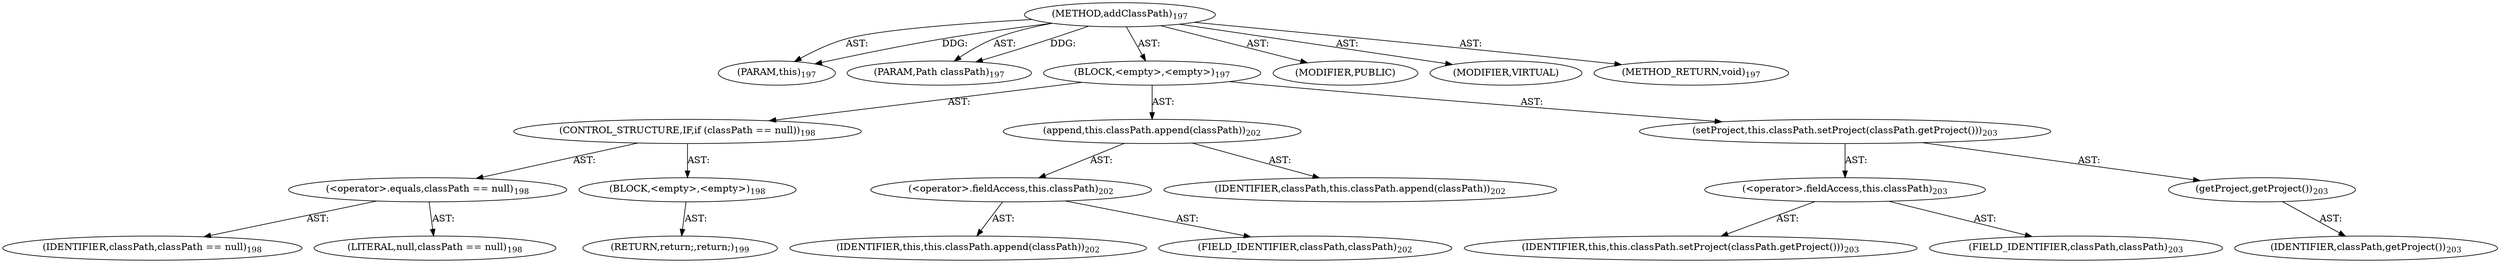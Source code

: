digraph "addClassPath" {  
"111669149703" [label = <(METHOD,addClassPath)<SUB>197</SUB>> ]
"115964116998" [label = <(PARAM,this)<SUB>197</SUB>> ]
"115964117004" [label = <(PARAM,Path classPath)<SUB>197</SUB>> ]
"25769803788" [label = <(BLOCK,&lt;empty&gt;,&lt;empty&gt;)<SUB>197</SUB>> ]
"47244640260" [label = <(CONTROL_STRUCTURE,IF,if (classPath == null))<SUB>198</SUB>> ]
"30064771133" [label = <(&lt;operator&gt;.equals,classPath == null)<SUB>198</SUB>> ]
"68719476778" [label = <(IDENTIFIER,classPath,classPath == null)<SUB>198</SUB>> ]
"90194313229" [label = <(LITERAL,null,classPath == null)<SUB>198</SUB>> ]
"25769803789" [label = <(BLOCK,&lt;empty&gt;,&lt;empty&gt;)<SUB>198</SUB>> ]
"146028888069" [label = <(RETURN,return;,return;)<SUB>199</SUB>> ]
"30064771134" [label = <(append,this.classPath.append(classPath))<SUB>202</SUB>> ]
"30064771135" [label = <(&lt;operator&gt;.fieldAccess,this.classPath)<SUB>202</SUB>> ]
"68719476744" [label = <(IDENTIFIER,this,this.classPath.append(classPath))<SUB>202</SUB>> ]
"55834574869" [label = <(FIELD_IDENTIFIER,classPath,classPath)<SUB>202</SUB>> ]
"68719476779" [label = <(IDENTIFIER,classPath,this.classPath.append(classPath))<SUB>202</SUB>> ]
"30064771136" [label = <(setProject,this.classPath.setProject(classPath.getProject()))<SUB>203</SUB>> ]
"30064771137" [label = <(&lt;operator&gt;.fieldAccess,this.classPath)<SUB>203</SUB>> ]
"68719476745" [label = <(IDENTIFIER,this,this.classPath.setProject(classPath.getProject()))<SUB>203</SUB>> ]
"55834574870" [label = <(FIELD_IDENTIFIER,classPath,classPath)<SUB>203</SUB>> ]
"30064771138" [label = <(getProject,getProject())<SUB>203</SUB>> ]
"68719476780" [label = <(IDENTIFIER,classPath,getProject())<SUB>203</SUB>> ]
"133143986199" [label = <(MODIFIER,PUBLIC)> ]
"133143986200" [label = <(MODIFIER,VIRTUAL)> ]
"128849018887" [label = <(METHOD_RETURN,void)<SUB>197</SUB>> ]
  "111669149703" -> "115964116998"  [ label = "AST: "] 
  "111669149703" -> "115964117004"  [ label = "AST: "] 
  "111669149703" -> "25769803788"  [ label = "AST: "] 
  "111669149703" -> "133143986199"  [ label = "AST: "] 
  "111669149703" -> "133143986200"  [ label = "AST: "] 
  "111669149703" -> "128849018887"  [ label = "AST: "] 
  "25769803788" -> "47244640260"  [ label = "AST: "] 
  "25769803788" -> "30064771134"  [ label = "AST: "] 
  "25769803788" -> "30064771136"  [ label = "AST: "] 
  "47244640260" -> "30064771133"  [ label = "AST: "] 
  "47244640260" -> "25769803789"  [ label = "AST: "] 
  "30064771133" -> "68719476778"  [ label = "AST: "] 
  "30064771133" -> "90194313229"  [ label = "AST: "] 
  "25769803789" -> "146028888069"  [ label = "AST: "] 
  "30064771134" -> "30064771135"  [ label = "AST: "] 
  "30064771134" -> "68719476779"  [ label = "AST: "] 
  "30064771135" -> "68719476744"  [ label = "AST: "] 
  "30064771135" -> "55834574869"  [ label = "AST: "] 
  "30064771136" -> "30064771137"  [ label = "AST: "] 
  "30064771136" -> "30064771138"  [ label = "AST: "] 
  "30064771137" -> "68719476745"  [ label = "AST: "] 
  "30064771137" -> "55834574870"  [ label = "AST: "] 
  "30064771138" -> "68719476780"  [ label = "AST: "] 
  "111669149703" -> "115964116998"  [ label = "DDG: "] 
  "111669149703" -> "115964117004"  [ label = "DDG: "] 
}
